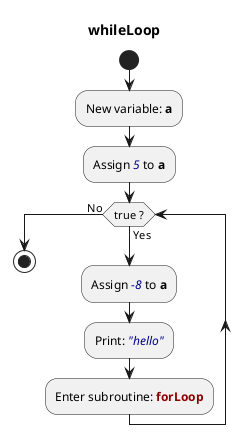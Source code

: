 @startuml
title whileLoop
start
:New variable: <b>a</b>;
:Assign <color:darkblue><i>5</i></color> to <b>a</b>;
while (true ?) is (Yes)
:Assign <color:darkblue><i>-8</i></color> to <b>a</b>;
:Print: <color:darkblue><i>"hello"</i></color>;
:Enter subroutine: <color:darkred><b>forLoop</b></color>;
endwhile (No)
stop
@enduml
